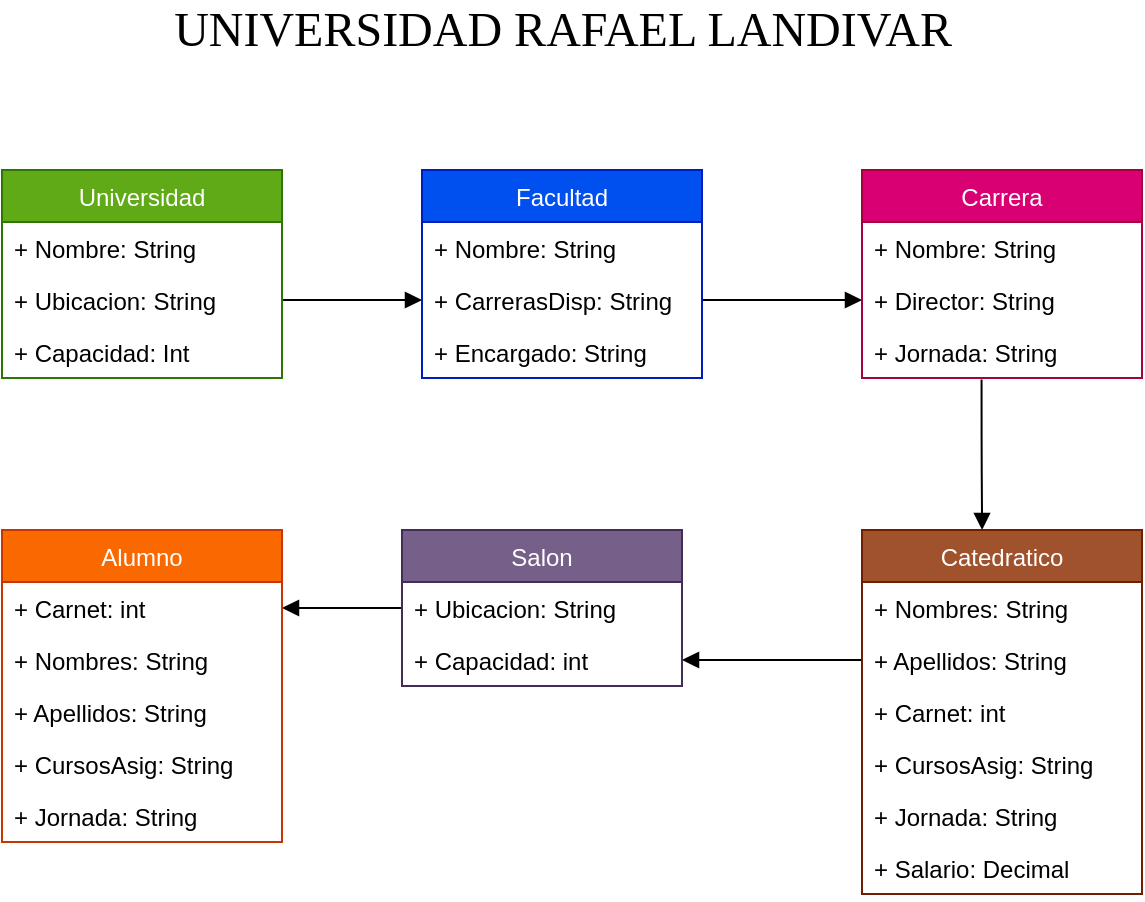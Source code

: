 <mxfile version="13.6.2" type="device"><diagram id="vCvsnKbjvj6rSGK4veKT" name="Page-1"><mxGraphModel dx="760" dy="450" grid="1" gridSize="10" guides="1" tooltips="1" connect="1" arrows="1" fold="1" page="1" pageScale="1" pageWidth="850" pageHeight="1100" math="0" shadow="0"><root><mxCell id="0"/><mxCell id="1" parent="0"/><mxCell id="ETeorCqmBgxdm-C2sXIj-33" value="" style="endArrow=block;endFill=1;html=1;edgeStyle=orthogonalEdgeStyle;align=left;verticalAlign=top;entryX=0.429;entryY=0;entryDx=0;entryDy=0;entryPerimeter=0;exitX=0.427;exitY=1.029;exitDx=0;exitDy=0;exitPerimeter=0;" edge="1" parent="1" source="ETeorCqmBgxdm-C2sXIj-12" target="ETeorCqmBgxdm-C2sXIj-13"><mxGeometry x="0.001" y="43" relative="1" as="geometry"><mxPoint x="570" y="440" as="sourcePoint"/><mxPoint x="730" y="440" as="targetPoint"/><mxPoint x="-3" y="-15" as="offset"/></mxGeometry></mxCell><mxCell id="ETeorCqmBgxdm-C2sXIj-35" value="" style="endArrow=block;endFill=1;html=1;edgeStyle=orthogonalEdgeStyle;align=left;verticalAlign=top;entryX=0;entryY=0.5;entryDx=0;entryDy=0;exitX=1;exitY=0.5;exitDx=0;exitDy=0;" edge="1" parent="1" source="ETeorCqmBgxdm-C2sXIj-7" target="ETeorCqmBgxdm-C2sXIj-11"><mxGeometry x="0.001" y="43" relative="1" as="geometry"><mxPoint x="480.0" y="400.004" as="sourcePoint"/><mxPoint x="480.28" y="475.25" as="targetPoint"/><mxPoint x="-3" y="-15" as="offset"/></mxGeometry></mxCell><mxCell id="ETeorCqmBgxdm-C2sXIj-36" value="" style="endArrow=block;endFill=1;html=1;edgeStyle=orthogonalEdgeStyle;align=left;verticalAlign=top;entryX=0;entryY=0.5;entryDx=0;entryDy=0;exitX=1;exitY=0.5;exitDx=0;exitDy=0;" edge="1" parent="1" source="ETeorCqmBgxdm-C2sXIj-3" target="ETeorCqmBgxdm-C2sXIj-7"><mxGeometry x="0.001" y="43" relative="1" as="geometry"><mxPoint x="220" y="480" as="sourcePoint"/><mxPoint x="390" y="480" as="targetPoint"/><mxPoint x="-3" y="-15" as="offset"/></mxGeometry></mxCell><mxCell id="ETeorCqmBgxdm-C2sXIj-37" value="" style="endArrow=block;endFill=1;html=1;edgeStyle=orthogonalEdgeStyle;align=left;verticalAlign=top;entryX=1;entryY=0.5;entryDx=0;entryDy=0;exitX=0;exitY=0.5;exitDx=0;exitDy=0;" edge="1" parent="1" source="ETeorCqmBgxdm-C2sXIj-15" target="ETeorCqmBgxdm-C2sXIj-23"><mxGeometry x="0.001" y="43" relative="1" as="geometry"><mxPoint x="440" y="405" as="sourcePoint"/><mxPoint x="610" y="405" as="targetPoint"/><mxPoint x="-3" y="-15" as="offset"/></mxGeometry></mxCell><mxCell id="ETeorCqmBgxdm-C2sXIj-38" value="" style="endArrow=block;endFill=1;html=1;edgeStyle=orthogonalEdgeStyle;align=left;verticalAlign=top;entryX=1;entryY=0.5;entryDx=0;entryDy=0;exitX=0;exitY=0.5;exitDx=0;exitDy=0;" edge="1" parent="1" source="ETeorCqmBgxdm-C2sXIj-22" target="ETeorCqmBgxdm-C2sXIj-18"><mxGeometry x="0.001" y="43" relative="1" as="geometry"><mxPoint x="230" y="405" as="sourcePoint"/><mxPoint x="300" y="405" as="targetPoint"/><mxPoint x="-3" y="-15" as="offset"/></mxGeometry></mxCell><mxCell id="ETeorCqmBgxdm-C2sXIj-1" value="Universidad" style="swimlane;fontStyle=0;childLayout=stackLayout;horizontal=1;startSize=26;fillColor=#60a917;horizontalStack=0;resizeParent=1;resizeParentMax=0;resizeLast=0;collapsible=1;marginBottom=0;strokeColor=#2D7600;fontColor=#ffffff;" vertex="1" parent="1"><mxGeometry x="80" y="330" width="140" height="104" as="geometry"><mxRectangle x="110" y="70" width="100" height="26" as="alternateBounds"/></mxGeometry></mxCell><mxCell id="ETeorCqmBgxdm-C2sXIj-2" value="+ Nombre: String" style="text;strokeColor=none;fillColor=none;align=left;verticalAlign=top;spacingLeft=4;spacingRight=4;overflow=hidden;rotatable=0;points=[[0,0.5],[1,0.5]];portConstraint=eastwest;" vertex="1" parent="ETeorCqmBgxdm-C2sXIj-1"><mxGeometry y="26" width="140" height="26" as="geometry"/></mxCell><mxCell id="ETeorCqmBgxdm-C2sXIj-3" value="+ Ubicacion: String" style="text;strokeColor=none;fillColor=none;align=left;verticalAlign=top;spacingLeft=4;spacingRight=4;overflow=hidden;rotatable=0;points=[[0,0.5],[1,0.5]];portConstraint=eastwest;" vertex="1" parent="ETeorCqmBgxdm-C2sXIj-1"><mxGeometry y="52" width="140" height="26" as="geometry"/></mxCell><mxCell id="ETeorCqmBgxdm-C2sXIj-4" value="+ Capacidad: Int" style="text;strokeColor=none;fillColor=none;align=left;verticalAlign=top;spacingLeft=4;spacingRight=4;overflow=hidden;rotatable=0;points=[[0,0.5],[1,0.5]];portConstraint=eastwest;" vertex="1" parent="ETeorCqmBgxdm-C2sXIj-1"><mxGeometry y="78" width="140" height="26" as="geometry"/></mxCell><mxCell id="ETeorCqmBgxdm-C2sXIj-5" value="Facultad" style="swimlane;fontStyle=0;childLayout=stackLayout;horizontal=1;startSize=26;fillColor=#0050ef;horizontalStack=0;resizeParent=1;resizeParentMax=0;resizeLast=0;collapsible=1;marginBottom=0;strokeColor=#001DBC;fontColor=#ffffff;" vertex="1" parent="1"><mxGeometry x="290" y="330" width="140" height="104" as="geometry"/></mxCell><mxCell id="ETeorCqmBgxdm-C2sXIj-6" value="+ Nombre: String" style="text;strokeColor=none;fillColor=none;align=left;verticalAlign=top;spacingLeft=4;spacingRight=4;overflow=hidden;rotatable=0;points=[[0,0.5],[1,0.5]];portConstraint=eastwest;" vertex="1" parent="ETeorCqmBgxdm-C2sXIj-5"><mxGeometry y="26" width="140" height="26" as="geometry"/></mxCell><mxCell id="ETeorCqmBgxdm-C2sXIj-7" value="+ CarrerasDisp: String" style="text;strokeColor=none;fillColor=none;align=left;verticalAlign=top;spacingLeft=4;spacingRight=4;overflow=hidden;rotatable=0;points=[[0,0.5],[1,0.5]];portConstraint=eastwest;" vertex="1" parent="ETeorCqmBgxdm-C2sXIj-5"><mxGeometry y="52" width="140" height="26" as="geometry"/></mxCell><mxCell id="ETeorCqmBgxdm-C2sXIj-8" value="+ Encargado: String" style="text;strokeColor=none;fillColor=none;align=left;verticalAlign=top;spacingLeft=4;spacingRight=4;overflow=hidden;rotatable=0;points=[[0,0.5],[1,0.5]];portConstraint=eastwest;" vertex="1" parent="ETeorCqmBgxdm-C2sXIj-5"><mxGeometry y="78" width="140" height="26" as="geometry"/></mxCell><mxCell id="ETeorCqmBgxdm-C2sXIj-21" value="Salon" style="swimlane;fontStyle=0;childLayout=stackLayout;horizontal=1;startSize=26;fillColor=#76608a;horizontalStack=0;resizeParent=1;resizeParentMax=0;resizeLast=0;collapsible=1;marginBottom=0;strokeColor=#432D57;fontColor=#ffffff;" vertex="1" parent="1"><mxGeometry x="280" y="510" width="140" height="78" as="geometry"/></mxCell><mxCell id="ETeorCqmBgxdm-C2sXIj-22" value="+ Ubicacion: String" style="text;strokeColor=none;fillColor=none;align=left;verticalAlign=top;spacingLeft=4;spacingRight=4;overflow=hidden;rotatable=0;points=[[0,0.5],[1,0.5]];portConstraint=eastwest;" vertex="1" parent="ETeorCqmBgxdm-C2sXIj-21"><mxGeometry y="26" width="140" height="26" as="geometry"/></mxCell><mxCell id="ETeorCqmBgxdm-C2sXIj-23" value="+ Capacidad: int" style="text;strokeColor=none;fillColor=none;align=left;verticalAlign=top;spacingLeft=4;spacingRight=4;overflow=hidden;rotatable=0;points=[[0,0.5],[1,0.5]];portConstraint=eastwest;" vertex="1" parent="ETeorCqmBgxdm-C2sXIj-21"><mxGeometry y="52" width="140" height="26" as="geometry"/></mxCell><mxCell id="ETeorCqmBgxdm-C2sXIj-17" value="Alumno" style="swimlane;fontStyle=0;childLayout=stackLayout;horizontal=1;startSize=26;fillColor=#fa6800;horizontalStack=0;resizeParent=1;resizeParentMax=0;resizeLast=0;collapsible=1;marginBottom=0;strokeColor=#C73500;fontColor=#ffffff;" vertex="1" parent="1"><mxGeometry x="80" y="510" width="140" height="156" as="geometry"/></mxCell><mxCell id="ETeorCqmBgxdm-C2sXIj-18" value="+ Carnet: int" style="text;strokeColor=none;fillColor=none;align=left;verticalAlign=top;spacingLeft=4;spacingRight=4;overflow=hidden;rotatable=0;points=[[0,0.5],[1,0.5]];portConstraint=eastwest;" vertex="1" parent="ETeorCqmBgxdm-C2sXIj-17"><mxGeometry y="26" width="140" height="26" as="geometry"/></mxCell><mxCell id="ETeorCqmBgxdm-C2sXIj-19" value="+ Nombres: String" style="text;strokeColor=none;fillColor=none;align=left;verticalAlign=top;spacingLeft=4;spacingRight=4;overflow=hidden;rotatable=0;points=[[0,0.5],[1,0.5]];portConstraint=eastwest;" vertex="1" parent="ETeorCqmBgxdm-C2sXIj-17"><mxGeometry y="52" width="140" height="26" as="geometry"/></mxCell><mxCell id="ETeorCqmBgxdm-C2sXIj-20" value="+ Apellidos: String" style="text;strokeColor=none;fillColor=none;align=left;verticalAlign=top;spacingLeft=4;spacingRight=4;overflow=hidden;rotatable=0;points=[[0,0.5],[1,0.5]];portConstraint=eastwest;" vertex="1" parent="ETeorCqmBgxdm-C2sXIj-17"><mxGeometry y="78" width="140" height="26" as="geometry"/></mxCell><mxCell id="ETeorCqmBgxdm-C2sXIj-28" value="+ CursosAsig: String" style="text;strokeColor=none;fillColor=none;align=left;verticalAlign=top;spacingLeft=4;spacingRight=4;overflow=hidden;rotatable=0;points=[[0,0.5],[1,0.5]];portConstraint=eastwest;" vertex="1" parent="ETeorCqmBgxdm-C2sXIj-17"><mxGeometry y="104" width="140" height="26" as="geometry"/></mxCell><mxCell id="ETeorCqmBgxdm-C2sXIj-29" value="+ Jornada: String" style="text;strokeColor=none;fillColor=none;align=left;verticalAlign=top;spacingLeft=4;spacingRight=4;overflow=hidden;rotatable=0;points=[[0,0.5],[1,0.5]];portConstraint=eastwest;" vertex="1" parent="ETeorCqmBgxdm-C2sXIj-17"><mxGeometry y="130" width="140" height="26" as="geometry"/></mxCell><mxCell id="ETeorCqmBgxdm-C2sXIj-9" value="Carrera" style="swimlane;fontStyle=0;childLayout=stackLayout;horizontal=1;startSize=26;fillColor=#d80073;horizontalStack=0;resizeParent=1;resizeParentMax=0;resizeLast=0;collapsible=1;marginBottom=0;strokeColor=#A50040;fontColor=#ffffff;" vertex="1" parent="1"><mxGeometry x="510" y="330" width="140" height="104" as="geometry"/></mxCell><mxCell id="ETeorCqmBgxdm-C2sXIj-10" value="+ Nombre: String" style="text;strokeColor=none;fillColor=none;align=left;verticalAlign=top;spacingLeft=4;spacingRight=4;overflow=hidden;rotatable=0;points=[[0,0.5],[1,0.5]];portConstraint=eastwest;" vertex="1" parent="ETeorCqmBgxdm-C2sXIj-9"><mxGeometry y="26" width="140" height="26" as="geometry"/></mxCell><mxCell id="ETeorCqmBgxdm-C2sXIj-11" value="+ Director: String" style="text;strokeColor=none;fillColor=none;align=left;verticalAlign=top;spacingLeft=4;spacingRight=4;overflow=hidden;rotatable=0;points=[[0,0.5],[1,0.5]];portConstraint=eastwest;" vertex="1" parent="ETeorCqmBgxdm-C2sXIj-9"><mxGeometry y="52" width="140" height="26" as="geometry"/></mxCell><mxCell id="ETeorCqmBgxdm-C2sXIj-12" value="+ Jornada: String" style="text;strokeColor=none;fillColor=none;align=left;verticalAlign=top;spacingLeft=4;spacingRight=4;overflow=hidden;rotatable=0;points=[[0,0.5],[1,0.5]];portConstraint=eastwest;" vertex="1" parent="ETeorCqmBgxdm-C2sXIj-9"><mxGeometry y="78" width="140" height="26" as="geometry"/></mxCell><mxCell id="ETeorCqmBgxdm-C2sXIj-13" value="Catedratico" style="swimlane;fontStyle=0;childLayout=stackLayout;horizontal=1;startSize=26;fillColor=#a0522d;horizontalStack=0;resizeParent=1;resizeParentMax=0;resizeLast=0;collapsible=1;marginBottom=0;strokeColor=#6D1F00;fontColor=#ffffff;" vertex="1" parent="1"><mxGeometry x="510" y="510" width="140" height="182" as="geometry"/></mxCell><mxCell id="ETeorCqmBgxdm-C2sXIj-14" value="+ Nombres: String" style="text;strokeColor=none;fillColor=none;align=left;verticalAlign=top;spacingLeft=4;spacingRight=4;overflow=hidden;rotatable=0;points=[[0,0.5],[1,0.5]];portConstraint=eastwest;" vertex="1" parent="ETeorCqmBgxdm-C2sXIj-13"><mxGeometry y="26" width="140" height="26" as="geometry"/></mxCell><mxCell id="ETeorCqmBgxdm-C2sXIj-15" value="+ Apellidos: String" style="text;strokeColor=none;fillColor=none;align=left;verticalAlign=top;spacingLeft=4;spacingRight=4;overflow=hidden;rotatable=0;points=[[0,0.5],[1,0.5]];portConstraint=eastwest;" vertex="1" parent="ETeorCqmBgxdm-C2sXIj-13"><mxGeometry y="52" width="140" height="26" as="geometry"/></mxCell><mxCell id="ETeorCqmBgxdm-C2sXIj-16" value="+ Carnet: int" style="text;strokeColor=none;fillColor=none;align=left;verticalAlign=top;spacingLeft=4;spacingRight=4;overflow=hidden;rotatable=0;points=[[0,0.5],[1,0.5]];portConstraint=eastwest;" vertex="1" parent="ETeorCqmBgxdm-C2sXIj-13"><mxGeometry y="78" width="140" height="26" as="geometry"/></mxCell><mxCell id="ETeorCqmBgxdm-C2sXIj-25" value="+ CursosAsig: String" style="text;strokeColor=none;fillColor=none;align=left;verticalAlign=top;spacingLeft=4;spacingRight=4;overflow=hidden;rotatable=0;points=[[0,0.5],[1,0.5]];portConstraint=eastwest;" vertex="1" parent="ETeorCqmBgxdm-C2sXIj-13"><mxGeometry y="104" width="140" height="26" as="geometry"/></mxCell><mxCell id="ETeorCqmBgxdm-C2sXIj-26" value="+ Jornada: String" style="text;strokeColor=none;fillColor=none;align=left;verticalAlign=top;spacingLeft=4;spacingRight=4;overflow=hidden;rotatable=0;points=[[0,0.5],[1,0.5]];portConstraint=eastwest;" vertex="1" parent="ETeorCqmBgxdm-C2sXIj-13"><mxGeometry y="130" width="140" height="26" as="geometry"/></mxCell><mxCell id="ETeorCqmBgxdm-C2sXIj-27" value="+ Salario: Decimal" style="text;strokeColor=none;fillColor=none;align=left;verticalAlign=top;spacingLeft=4;spacingRight=4;overflow=hidden;rotatable=0;points=[[0,0.5],[1,0.5]];portConstraint=eastwest;" vertex="1" parent="ETeorCqmBgxdm-C2sXIj-13"><mxGeometry y="156" width="140" height="26" as="geometry"/></mxCell><mxCell id="ETeorCqmBgxdm-C2sXIj-39" value="&lt;font face=&quot;Verdana&quot; style=&quot;font-size: 24px&quot;&gt;UNIVERSIDAD RAFAEL LANDIVAR&lt;/font&gt;" style="text;html=1;align=center;verticalAlign=middle;resizable=0;points=[];autosize=1;" vertex="1" parent="1"><mxGeometry x="150" y="250" width="420" height="20" as="geometry"/></mxCell></root></mxGraphModel></diagram></mxfile>